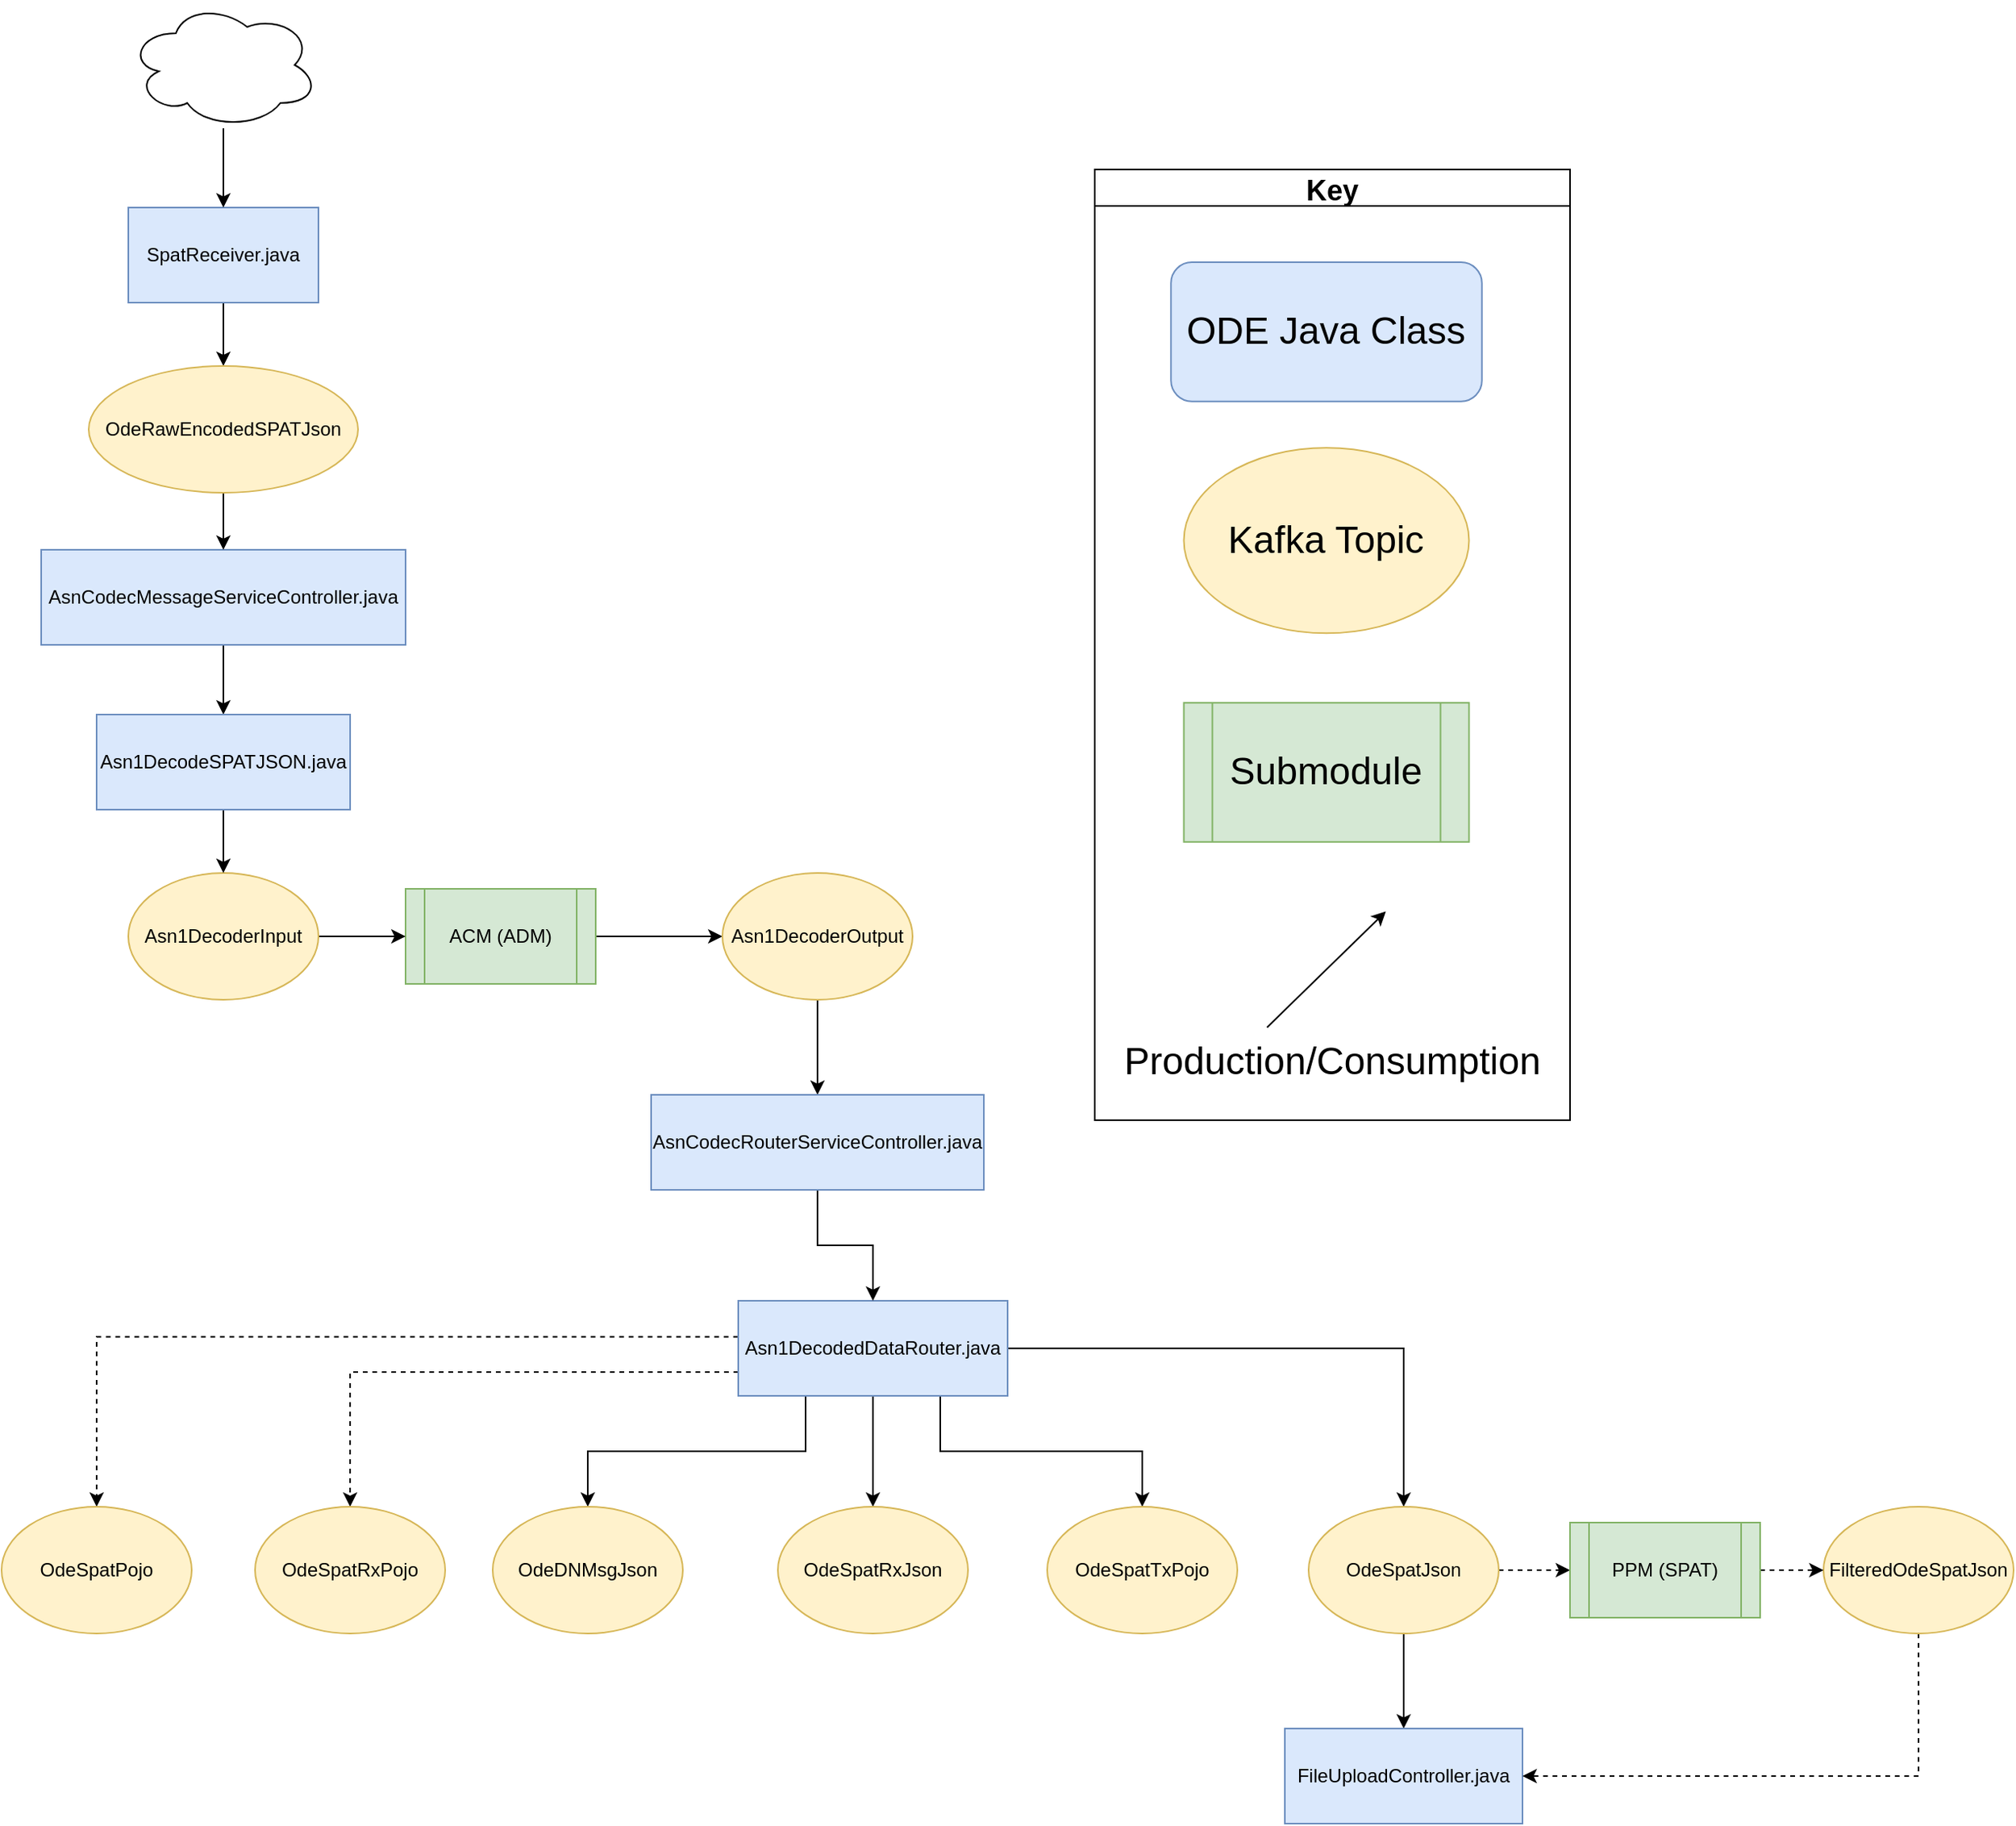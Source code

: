 <mxfile version="17.2.4" type="device"><diagram id="C5RBs43oDa-KdzZeNtuy" name="Page-1"><mxGraphModel dx="1865" dy="1818" grid="1" gridSize="10" guides="1" tooltips="1" connect="1" arrows="1" fold="1" page="1" pageScale="1" pageWidth="827" pageHeight="1169" math="0" shadow="0"><root><mxCell id="WIyWlLk6GJQsqaUBKTNV-0"/><mxCell id="WIyWlLk6GJQsqaUBKTNV-1" parent="WIyWlLk6GJQsqaUBKTNV-0"/><mxCell id="OYyFW5qYjDA_U_2kRjRC-1" style="edgeStyle=orthogonalEdgeStyle;rounded=0;orthogonalLoop=1;jettySize=auto;html=1;exitX=0.25;exitY=1;exitDx=0;exitDy=0;" parent="WIyWlLk6GJQsqaUBKTNV-1" source="8ujiRsxlkH-QBAE6qNTh-2" target="OYyFW5qYjDA_U_2kRjRC-0" edge="1"><mxGeometry relative="1" as="geometry"/></mxCell><mxCell id="OYyFW5qYjDA_U_2kRjRC-3" style="edgeStyle=orthogonalEdgeStyle;rounded=0;orthogonalLoop=1;jettySize=auto;html=1;" parent="WIyWlLk6GJQsqaUBKTNV-1" source="8ujiRsxlkH-QBAE6qNTh-2" target="OYyFW5qYjDA_U_2kRjRC-2" edge="1"><mxGeometry relative="1" as="geometry"/></mxCell><mxCell id="OYyFW5qYjDA_U_2kRjRC-5" style="edgeStyle=orthogonalEdgeStyle;rounded=0;orthogonalLoop=1;jettySize=auto;html=1;exitX=0.75;exitY=1;exitDx=0;exitDy=0;" parent="WIyWlLk6GJQsqaUBKTNV-1" source="8ujiRsxlkH-QBAE6qNTh-2" target="OYyFW5qYjDA_U_2kRjRC-4" edge="1"><mxGeometry relative="1" as="geometry"/></mxCell><mxCell id="OYyFW5qYjDA_U_2kRjRC-8" style="edgeStyle=orthogonalEdgeStyle;rounded=0;orthogonalLoop=1;jettySize=auto;html=1;" parent="WIyWlLk6GJQsqaUBKTNV-1" source="8ujiRsxlkH-QBAE6qNTh-2" target="OYyFW5qYjDA_U_2kRjRC-6" edge="1"><mxGeometry relative="1" as="geometry"/></mxCell><mxCell id="n_hmJOZrvF1dUMTtt2SE-5" style="edgeStyle=orthogonalEdgeStyle;rounded=0;orthogonalLoop=1;jettySize=auto;html=1;dashed=1;exitX=0;exitY=0.75;exitDx=0;exitDy=0;" parent="WIyWlLk6GJQsqaUBKTNV-1" source="8ujiRsxlkH-QBAE6qNTh-2" target="OYyFW5qYjDA_U_2kRjRC-12" edge="1"><mxGeometry relative="1" as="geometry"/></mxCell><mxCell id="n_hmJOZrvF1dUMTtt2SE-6" style="edgeStyle=orthogonalEdgeStyle;rounded=0;orthogonalLoop=1;jettySize=auto;html=1;dashed=1;exitX=-0.001;exitY=0.38;exitDx=0;exitDy=0;exitPerimeter=0;" parent="WIyWlLk6GJQsqaUBKTNV-1" source="8ujiRsxlkH-QBAE6qNTh-2" target="OYyFW5qYjDA_U_2kRjRC-11" edge="1"><mxGeometry relative="1" as="geometry"/></mxCell><mxCell id="8ujiRsxlkH-QBAE6qNTh-2" value="Asn1DecodedDataRouter.java" style="rounded=0;whiteSpace=wrap;html=1;fillColor=#dae8fc;strokeColor=#6c8ebf;" parent="WIyWlLk6GJQsqaUBKTNV-1" vertex="1"><mxGeometry x="-45" y="-170" width="170" height="60" as="geometry"/></mxCell><mxCell id="gxxZRGfVhdAJ79STQYsQ-20" style="edgeStyle=orthogonalEdgeStyle;rounded=0;orthogonalLoop=1;jettySize=auto;html=1;entryX=0;entryY=0.5;entryDx=0;entryDy=0;" parent="WIyWlLk6GJQsqaUBKTNV-1" source="gxxZRGfVhdAJ79STQYsQ-5" target="gxxZRGfVhdAJ79STQYsQ-19" edge="1"><mxGeometry relative="1" as="geometry"/></mxCell><mxCell id="gxxZRGfVhdAJ79STQYsQ-5" value="ACM (ADM)" style="shape=process;whiteSpace=wrap;html=1;backgroundOutline=1;fillColor=#d5e8d4;strokeColor=#82b366;" parent="WIyWlLk6GJQsqaUBKTNV-1" vertex="1"><mxGeometry x="-255" y="-430" width="120" height="60" as="geometry"/></mxCell><mxCell id="_VHhroGQ1N4wH_tI7Nl9-2" style="edgeStyle=orthogonalEdgeStyle;rounded=0;orthogonalLoop=1;jettySize=auto;html=1;" parent="WIyWlLk6GJQsqaUBKTNV-1" source="gxxZRGfVhdAJ79STQYsQ-9" target="gxxZRGfVhdAJ79STQYsQ-62" edge="1"><mxGeometry relative="1" as="geometry"/></mxCell><mxCell id="gxxZRGfVhdAJ79STQYsQ-9" value="AsnCodecMessageServiceController.java" style="rounded=0;whiteSpace=wrap;html=1;fillColor=#dae8fc;strokeColor=#6c8ebf;" parent="WIyWlLk6GJQsqaUBKTNV-1" vertex="1"><mxGeometry x="-485" y="-644" width="230" height="60" as="geometry"/></mxCell><mxCell id="gxxZRGfVhdAJ79STQYsQ-18" style="edgeStyle=orthogonalEdgeStyle;rounded=0;orthogonalLoop=1;jettySize=auto;html=1;entryX=0;entryY=0.5;entryDx=0;entryDy=0;" parent="WIyWlLk6GJQsqaUBKTNV-1" source="gxxZRGfVhdAJ79STQYsQ-13" target="gxxZRGfVhdAJ79STQYsQ-5" edge="1"><mxGeometry relative="1" as="geometry"/></mxCell><mxCell id="gxxZRGfVhdAJ79STQYsQ-13" value="Asn1DecoderInput" style="ellipse;whiteSpace=wrap;html=1;fillColor=#fff2cc;strokeColor=#d6b656;" parent="WIyWlLk6GJQsqaUBKTNV-1" vertex="1"><mxGeometry x="-430" y="-440" width="120" height="80" as="geometry"/></mxCell><mxCell id="gxxZRGfVhdAJ79STQYsQ-116" style="edgeStyle=orthogonalEdgeStyle;rounded=0;orthogonalLoop=1;jettySize=auto;html=1;" parent="WIyWlLk6GJQsqaUBKTNV-1" source="gxxZRGfVhdAJ79STQYsQ-19" target="gxxZRGfVhdAJ79STQYsQ-105" edge="1"><mxGeometry relative="1" as="geometry"/></mxCell><mxCell id="gxxZRGfVhdAJ79STQYsQ-19" value="Asn1DecoderOutput" style="ellipse;whiteSpace=wrap;html=1;fillColor=#fff2cc;strokeColor=#d6b656;" parent="WIyWlLk6GJQsqaUBKTNV-1" vertex="1"><mxGeometry x="-55" y="-440" width="120" height="80" as="geometry"/></mxCell><mxCell id="gxxZRGfVhdAJ79STQYsQ-57" style="edgeStyle=orthogonalEdgeStyle;rounded=0;orthogonalLoop=1;jettySize=auto;html=1;entryX=0.5;entryY=0;entryDx=0;entryDy=0;" parent="WIyWlLk6GJQsqaUBKTNV-1" source="gxxZRGfVhdAJ79STQYsQ-58" target="gxxZRGfVhdAJ79STQYsQ-60" edge="1"><mxGeometry relative="1" as="geometry"/></mxCell><mxCell id="gxxZRGfVhdAJ79STQYsQ-58" value="SpatReceiver.java" style="rounded=0;whiteSpace=wrap;html=1;fillColor=#dae8fc;strokeColor=#6c8ebf;" parent="WIyWlLk6GJQsqaUBKTNV-1" vertex="1"><mxGeometry x="-430" y="-860" width="120" height="60" as="geometry"/></mxCell><mxCell id="_VHhroGQ1N4wH_tI7Nl9-1" style="edgeStyle=orthogonalEdgeStyle;rounded=0;orthogonalLoop=1;jettySize=auto;html=1;" parent="WIyWlLk6GJQsqaUBKTNV-1" source="gxxZRGfVhdAJ79STQYsQ-60" target="gxxZRGfVhdAJ79STQYsQ-9" edge="1"><mxGeometry relative="1" as="geometry"/></mxCell><mxCell id="gxxZRGfVhdAJ79STQYsQ-60" value="OdeRawEncodedSPATJson" style="ellipse;whiteSpace=wrap;html=1;fillColor=#fff2cc;strokeColor=#d6b656;" parent="WIyWlLk6GJQsqaUBKTNV-1" vertex="1"><mxGeometry x="-455" y="-760" width="170" height="80" as="geometry"/></mxCell><mxCell id="gxxZRGfVhdAJ79STQYsQ-65" style="edgeStyle=orthogonalEdgeStyle;rounded=0;orthogonalLoop=1;jettySize=auto;html=1;entryX=0.5;entryY=0;entryDx=0;entryDy=0;" parent="WIyWlLk6GJQsqaUBKTNV-1" source="gxxZRGfVhdAJ79STQYsQ-62" target="gxxZRGfVhdAJ79STQYsQ-13" edge="1"><mxGeometry relative="1" as="geometry"/></mxCell><mxCell id="gxxZRGfVhdAJ79STQYsQ-62" value="Asn1DecodeSPATJSON.java" style="rounded=0;whiteSpace=wrap;html=1;fillColor=#dae8fc;strokeColor=#6c8ebf;" parent="WIyWlLk6GJQsqaUBKTNV-1" vertex="1"><mxGeometry x="-450" y="-540" width="160" height="60" as="geometry"/></mxCell><mxCell id="gxxZRGfVhdAJ79STQYsQ-108" style="edgeStyle=orthogonalEdgeStyle;rounded=0;orthogonalLoop=1;jettySize=auto;html=1;entryX=0.5;entryY=0;entryDx=0;entryDy=0;exitX=0.5;exitY=1;exitDx=0;exitDy=0;" parent="WIyWlLk6GJQsqaUBKTNV-1" source="gxxZRGfVhdAJ79STQYsQ-105" target="8ujiRsxlkH-QBAE6qNTh-2" edge="1"><mxGeometry relative="1" as="geometry"/></mxCell><mxCell id="gxxZRGfVhdAJ79STQYsQ-105" value="AsnCodecRouterServiceController.java" style="rounded=0;whiteSpace=wrap;html=1;fillColor=#dae8fc;strokeColor=#6c8ebf;" parent="WIyWlLk6GJQsqaUBKTNV-1" vertex="1"><mxGeometry x="-100" y="-300" width="210" height="60" as="geometry"/></mxCell><mxCell id="_VHhroGQ1N4wH_tI7Nl9-0" style="edgeStyle=orthogonalEdgeStyle;rounded=0;orthogonalLoop=1;jettySize=auto;html=1;" parent="WIyWlLk6GJQsqaUBKTNV-1" source="jXXAGItoZEFWX7bIlFFn-11" target="gxxZRGfVhdAJ79STQYsQ-58" edge="1"><mxGeometry relative="1" as="geometry"/></mxCell><mxCell id="jXXAGItoZEFWX7bIlFFn-11" value="" style="ellipse;shape=cloud;whiteSpace=wrap;html=1;" parent="WIyWlLk6GJQsqaUBKTNV-1" vertex="1"><mxGeometry x="-430" y="-990" width="120" height="80" as="geometry"/></mxCell><mxCell id="_VHhroGQ1N4wH_tI7Nl9-4" value="" style="group" parent="WIyWlLk6GJQsqaUBKTNV-1" vertex="1" connectable="0"><mxGeometry x="180" y="-884" width="300" height="600" as="geometry"/></mxCell><mxCell id="_VHhroGQ1N4wH_tI7Nl9-5" value="&lt;font style=&quot;font-size: 24px&quot;&gt;Submodule&lt;/font&gt;" style="shape=process;whiteSpace=wrap;html=1;backgroundOutline=1;fillColor=#d5e8d4;strokeColor=#82b366;labelBackgroundColor=none;" parent="_VHhroGQ1N4wH_tI7Nl9-4" vertex="1"><mxGeometry x="56.25" y="336.585" width="180" height="87.805" as="geometry"/></mxCell><mxCell id="_VHhroGQ1N4wH_tI7Nl9-6" value="Key" style="swimlane;labelBackgroundColor=none;fontSize=18;" parent="_VHhroGQ1N4wH_tI7Nl9-4" vertex="1"><mxGeometry width="300.0" height="600" as="geometry"/></mxCell><mxCell id="_VHhroGQ1N4wH_tI7Nl9-7" value="&lt;font style=&quot;font-size: 24px&quot;&gt;Production/Consumption&lt;/font&gt;" style="text;html=1;strokeColor=none;fillColor=none;align=center;verticalAlign=middle;whiteSpace=wrap;rounded=0;labelBackgroundColor=none;" parent="_VHhroGQ1N4wH_tI7Nl9-6" vertex="1"><mxGeometry x="105" y="541.463" width="90" height="43.902" as="geometry"/></mxCell><mxCell id="_VHhroGQ1N4wH_tI7Nl9-8" value="" style="endArrow=classic;html=1;rounded=0;labelBackgroundColor=none;" parent="_VHhroGQ1N4wH_tI7Nl9-6" edge="1"><mxGeometry width="50" height="50" relative="1" as="geometry"><mxPoint x="108.75" y="541.463" as="sourcePoint"/><mxPoint x="183.75" y="468.293" as="targetPoint"/></mxGeometry></mxCell><mxCell id="_VHhroGQ1N4wH_tI7Nl9-9" value="&lt;font style=&quot;font-size: 24px&quot;&gt;Kafka Topic&lt;/font&gt;" style="ellipse;whiteSpace=wrap;html=1;fillColor=#fff2cc;strokeColor=#d6b656;labelBackgroundColor=none;" parent="_VHhroGQ1N4wH_tI7Nl9-6" vertex="1"><mxGeometry x="56.25" y="175.61" width="180" height="117.073" as="geometry"/></mxCell><mxCell id="_VHhroGQ1N4wH_tI7Nl9-10" value="&lt;font style=&quot;font-size: 24px&quot;&gt;ODE Java Class&lt;/font&gt;" style="rounded=1;whiteSpace=wrap;html=1;fillColor=#dae8fc;strokeColor=#6c8ebf;labelBackgroundColor=none;" parent="_VHhroGQ1N4wH_tI7Nl9-6" vertex="1"><mxGeometry x="48.13" y="58.54" width="196.25" height="87.8" as="geometry"/></mxCell><mxCell id="OYyFW5qYjDA_U_2kRjRC-0" value="OdeDNMsgJson" style="ellipse;whiteSpace=wrap;html=1;fillColor=#fff2cc;strokeColor=#d6b656;" parent="WIyWlLk6GJQsqaUBKTNV-1" vertex="1"><mxGeometry x="-200" y="-40" width="120" height="80" as="geometry"/></mxCell><mxCell id="OYyFW5qYjDA_U_2kRjRC-2" value="OdeSpatRxJson" style="ellipse;whiteSpace=wrap;html=1;fillColor=#fff2cc;strokeColor=#d6b656;" parent="WIyWlLk6GJQsqaUBKTNV-1" vertex="1"><mxGeometry x="-20" y="-40" width="120" height="80" as="geometry"/></mxCell><mxCell id="OYyFW5qYjDA_U_2kRjRC-4" value="OdeSpatTxPojo" style="ellipse;whiteSpace=wrap;html=1;fillColor=#fff2cc;strokeColor=#d6b656;" parent="WIyWlLk6GJQsqaUBKTNV-1" vertex="1"><mxGeometry x="150" y="-40" width="120" height="80" as="geometry"/></mxCell><mxCell id="OYyFW5qYjDA_U_2kRjRC-10" value="" style="edgeStyle=orthogonalEdgeStyle;rounded=0;orthogonalLoop=1;jettySize=auto;html=1;" parent="WIyWlLk6GJQsqaUBKTNV-1" source="OYyFW5qYjDA_U_2kRjRC-6" target="OYyFW5qYjDA_U_2kRjRC-9" edge="1"><mxGeometry relative="1" as="geometry"/></mxCell><mxCell id="n_hmJOZrvF1dUMTtt2SE-2" style="edgeStyle=orthogonalEdgeStyle;rounded=0;orthogonalLoop=1;jettySize=auto;html=1;dashed=1;" parent="WIyWlLk6GJQsqaUBKTNV-1" source="OYyFW5qYjDA_U_2kRjRC-6" target="n_hmJOZrvF1dUMTtt2SE-0" edge="1"><mxGeometry relative="1" as="geometry"/></mxCell><mxCell id="OYyFW5qYjDA_U_2kRjRC-6" value="OdeSpatJson" style="ellipse;whiteSpace=wrap;html=1;fillColor=#fff2cc;strokeColor=#d6b656;" parent="WIyWlLk6GJQsqaUBKTNV-1" vertex="1"><mxGeometry x="315" y="-40" width="120" height="80" as="geometry"/></mxCell><mxCell id="OYyFW5qYjDA_U_2kRjRC-9" value="FileUploadController.java" style="whiteSpace=wrap;html=1;fillColor=#dae8fc;strokeColor=#6c8ebf;" parent="WIyWlLk6GJQsqaUBKTNV-1" vertex="1"><mxGeometry x="300" y="100" width="150" height="60" as="geometry"/></mxCell><mxCell id="OYyFW5qYjDA_U_2kRjRC-11" value="OdeSpatPojo" style="ellipse;whiteSpace=wrap;html=1;fillColor=#fff2cc;strokeColor=#d6b656;" parent="WIyWlLk6GJQsqaUBKTNV-1" vertex="1"><mxGeometry x="-510" y="-40" width="120" height="80" as="geometry"/></mxCell><mxCell id="OYyFW5qYjDA_U_2kRjRC-12" value="OdeSpatRxPojo" style="ellipse;whiteSpace=wrap;html=1;fillColor=#fff2cc;strokeColor=#d6b656;" parent="WIyWlLk6GJQsqaUBKTNV-1" vertex="1"><mxGeometry x="-350" y="-40" width="120" height="80" as="geometry"/></mxCell><mxCell id="n_hmJOZrvF1dUMTtt2SE-7" style="edgeStyle=orthogonalEdgeStyle;rounded=0;orthogonalLoop=1;jettySize=auto;html=1;dashed=1;entryX=1;entryY=0.5;entryDx=0;entryDy=0;exitX=0.5;exitY=1;exitDx=0;exitDy=0;" parent="WIyWlLk6GJQsqaUBKTNV-1" source="OYyFW5qYjDA_U_2kRjRC-13" target="OYyFW5qYjDA_U_2kRjRC-9" edge="1"><mxGeometry relative="1" as="geometry"/></mxCell><mxCell id="OYyFW5qYjDA_U_2kRjRC-13" value="FilteredOdeSpatJson" style="ellipse;whiteSpace=wrap;html=1;fillColor=#fff2cc;strokeColor=#d6b656;" parent="WIyWlLk6GJQsqaUBKTNV-1" vertex="1"><mxGeometry x="640" y="-40" width="120" height="80" as="geometry"/></mxCell><mxCell id="n_hmJOZrvF1dUMTtt2SE-4" style="edgeStyle=orthogonalEdgeStyle;rounded=0;orthogonalLoop=1;jettySize=auto;html=1;dashed=1;" parent="WIyWlLk6GJQsqaUBKTNV-1" source="n_hmJOZrvF1dUMTtt2SE-0" target="OYyFW5qYjDA_U_2kRjRC-13" edge="1"><mxGeometry relative="1" as="geometry"/></mxCell><mxCell id="n_hmJOZrvF1dUMTtt2SE-0" value="PPM (SPAT)" style="shape=process;whiteSpace=wrap;html=1;backgroundOutline=1;fillColor=#d5e8d4;strokeColor=#82b366;" parent="WIyWlLk6GJQsqaUBKTNV-1" vertex="1"><mxGeometry x="480" y="-30" width="120" height="60" as="geometry"/></mxCell></root></mxGraphModel></diagram></mxfile>